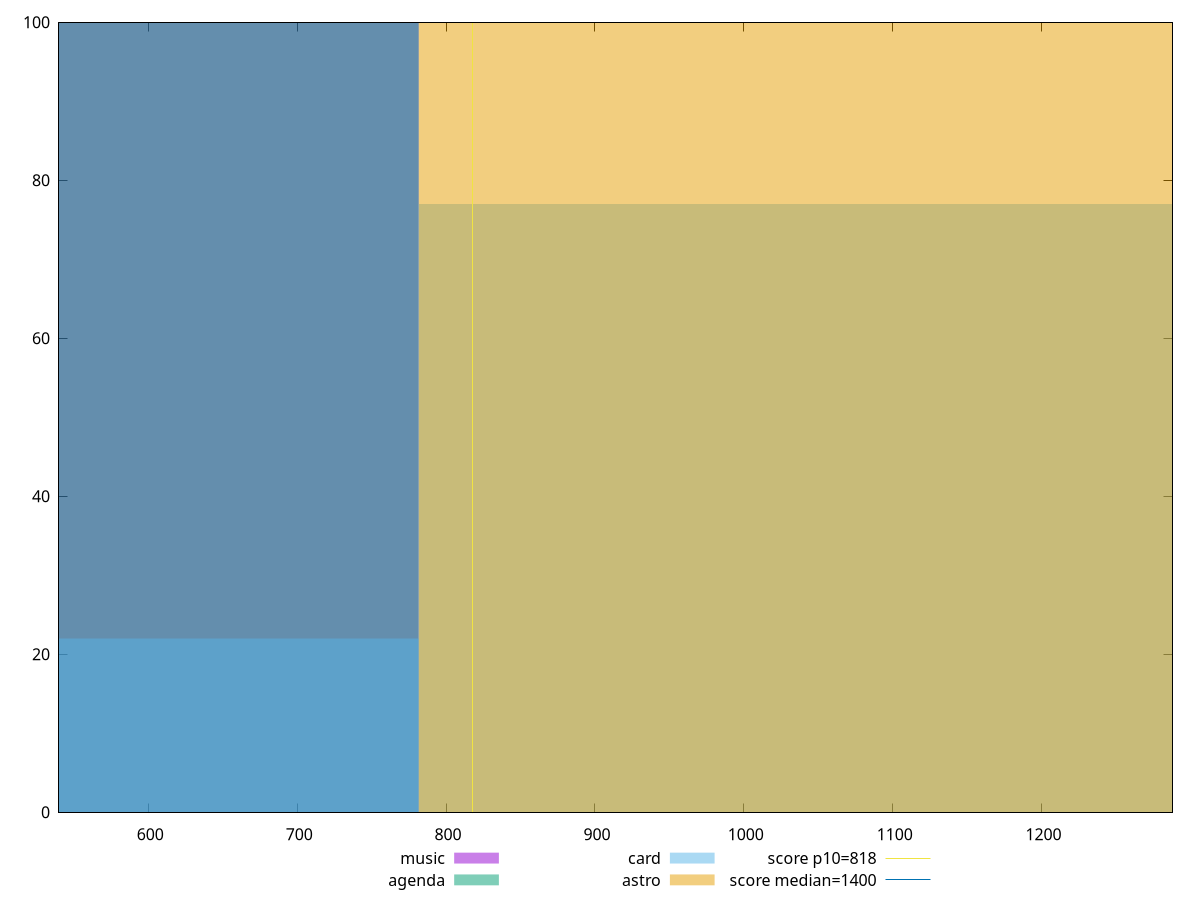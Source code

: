 reset

$music <<EOF
521.1101447162293 100
EOF

$agenda <<EOF
521.1101447162293 100
EOF

$card <<EOF
521.1101447162293 22
1042.2202894324587 77
EOF

$astro <<EOF
1042.2202894324587 100
EOF

set key outside below
set boxwidth 521.1101447162293
set xrange [540:1288]
set yrange [0:100]
set trange [0:100]
set style fill transparent solid 0.5 noborder

set parametric
set terminal svg size 640, 520 enhanced background rgb 'white'
set output "report/report_00029_2021-02-24T13-36-40.390Z/dom-size/comparison/histogram/all_raw.svg"

plot $music title "music" with boxes, \
     $agenda title "agenda" with boxes, \
     $card title "card" with boxes, \
     $astro title "astro" with boxes, \
     818,t title "score p10=818", \
     1400,t title "score median=1400"

reset

